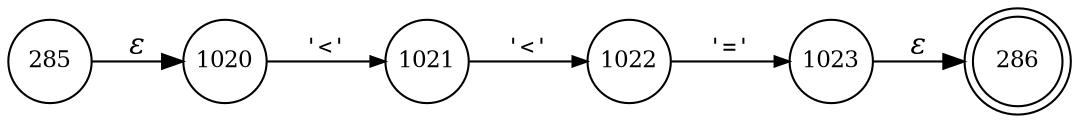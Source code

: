 digraph ATN {
rankdir=LR;
s286[fontsize=11, label="286", shape=doublecircle, fixedsize=true, width=.6];
s1020[fontsize=11,label="1020", shape=circle, fixedsize=true, width=.55, peripheries=1];
s285[fontsize=11,label="285", shape=circle, fixedsize=true, width=.55, peripheries=1];
s1021[fontsize=11,label="1021", shape=circle, fixedsize=true, width=.55, peripheries=1];
s1022[fontsize=11,label="1022", shape=circle, fixedsize=true, width=.55, peripheries=1];
s1023[fontsize=11,label="1023", shape=circle, fixedsize=true, width=.55, peripheries=1];
s285 -> s1020 [fontname="Times-Italic", label="&epsilon;"];
s1020 -> s1021 [fontsize=11, fontname="Courier", arrowsize=.7, label = "'<'", arrowhead = normal];
s1021 -> s1022 [fontsize=11, fontname="Courier", arrowsize=.7, label = "'<'", arrowhead = normal];
s1022 -> s1023 [fontsize=11, fontname="Courier", arrowsize=.7, label = "'='", arrowhead = normal];
s1023 -> s286 [fontname="Times-Italic", label="&epsilon;"];
}